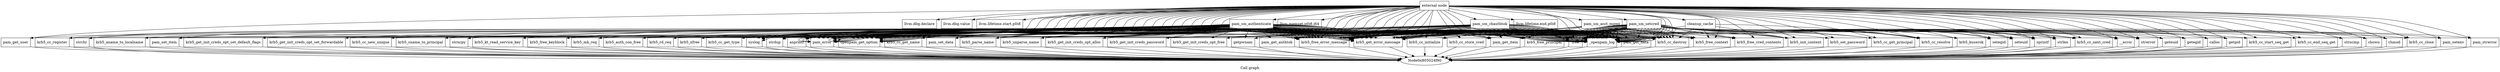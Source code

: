 digraph "Call graph" {
	label="Call graph";

	Node0x805024f60 [shape=record,label="{external node}"];
	Node0x805024f60 -> Node0x805024ff0;
	Node0x805024f60 -> Node0x8050260d0;
	Node0x805024f60 -> Node0x805026130;
	Node0x805024f60 -> Node0x805026190;
	Node0x805024f60 -> Node0x805025050;
	Node0x805024f60 -> Node0x8050250b0;
	Node0x805024f60 -> Node0x805025110;
	Node0x805024f60 -> Node0x805025170;
	Node0x805024f60 -> Node0x8050251d0;
	Node0x805024f60 -> Node0x805025230;
	Node0x805024f60 -> Node0x805025290;
	Node0x805024f60 -> Node0x8050252f0;
	Node0x805024f60 -> Node0x805025350;
	Node0x805024f60 -> Node0x8050253b0;
	Node0x805024f60 -> Node0x805025410;
	Node0x805024f60 -> Node0x805025470;
	Node0x805024f60 -> Node0x8050254d0;
	Node0x805024f60 -> Node0x805025530;
	Node0x805024f60 -> Node0x805025590;
	Node0x805024f60 -> Node0x8050255f0;
	Node0x805024f60 -> Node0x805025650;
	Node0x805024f60 -> Node0x8050256b0;
	Node0x805024f60 -> Node0x805025710;
	Node0x805024f60 -> Node0x805025770;
	Node0x805024f60 -> Node0x8050257d0;
	Node0x805024f60 -> Node0x805025830;
	Node0x805024f60 -> Node0x8050261f0;
	Node0x805024f60 -> Node0x805025890;
	Node0x805024f60 -> Node0x8050258f0;
	Node0x805024f60 -> Node0x805025950;
	Node0x805024f60 -> Node0x8050259b0;
	Node0x805024f60 -> Node0x805025a10;
	Node0x805024f60 -> Node0x805025a70;
	Node0x805024f60 -> Node0x805025ad0;
	Node0x805024f60 -> Node0x805025b30;
	Node0x805024f60 -> Node0x805025b90;
	Node0x805024f60 -> Node0x805025bf0;
	Node0x805024f60 -> Node0x805025c50;
	Node0x805024f60 -> Node0x805025cb0;
	Node0x805024f60 -> Node0x805025d10;
	Node0x805024f60 -> Node0x805025d70;
	Node0x805024f60 -> Node0x805025dd0;
	Node0x805024f60 -> Node0x805025e30;
	Node0x805024f60 -> Node0x805026250;
	Node0x805024f60 -> Node0x805025e90;
	Node0x805024f60 -> Node0x805025ef0;
	Node0x805024f60 -> Node0x805025f50;
	Node0x805024f60 -> Node0x8050262b0;
	Node0x805024f60 -> Node0x805025fb0;
	Node0x805024f60 -> Node0x805026010;
	Node0x805024f60 -> Node0x805026070;
	Node0x805024f60 -> Node0x805026310;
	Node0x805024f60 -> Node0x805026370;
	Node0x805024f60 -> Node0x8050263d0;
	Node0x805024f60 -> Node0x805026430;
	Node0x805024f60 -> Node0x805026490;
	Node0x805024f60 -> Node0x8050264f0;
	Node0x805024f60 -> Node0x805026550;
	Node0x805024f60 -> Node0x8050265b0;
	Node0x805024f60 -> Node0x805026610;
	Node0x805024f60 -> Node0x805026670;
	Node0x805024f60 -> Node0x8050266d0;
	Node0x805024f60 -> Node0x805026730;
	Node0x805024f60 -> Node0x805026790;
	Node0x805024f60 -> Node0x8050267f0;
	Node0x805024f60 -> Node0x805026850;
	Node0x805024f60 -> Node0x8050268b0;
	Node0x805024f60 -> Node0x805026910;
	Node0x805024f60 -> Node0x805026970;
	Node0x805024f60 -> Node0x8050269d0;
	Node0x805024f60 -> Node0x805026a30;
	Node0x805024f60 -> Node0x805026a90;
	Node0x805024f60 -> Node0x805026af0;
	Node0x805024f60 -> Node0x805026b50;
	Node0x805024f60 -> Node0x805026bb0;
	Node0x805024f60 -> Node0x805026c10;
	Node0x805024f60 -> Node0x805026c70;
	Node0x805024ff0 [shape=record,label="{pam_sm_authenticate}"];
	Node0x805024ff0 -> Node0x805025050;
	Node0x805024ff0 -> Node0x8050250b0;
	Node0x805024ff0 -> Node0x805025110;
	Node0x805024ff0 -> Node0x8050250b0;
	Node0x805024ff0 -> Node0x805025110;
	Node0x805024ff0 -> Node0x8050250b0;
	Node0x805024ff0 -> Node0x805025170;
	Node0x805024ff0 -> Node0x8050251d0;
	Node0x805024ff0 -> Node0x805025230;
	Node0x805024ff0 -> Node0x8050250b0;
	Node0x805024ff0 -> Node0x805025290;
	Node0x805024ff0 -> Node0x8050251d0;
	Node0x805024ff0 -> Node0x805025230;
	Node0x805024ff0 -> Node0x8050250b0;
	Node0x805024ff0 -> Node0x8050251d0;
	Node0x805024ff0 -> Node0x8050252f0;
	Node0x805024ff0 -> Node0x805025350;
	Node0x805024ff0 -> Node0x8050250b0;
	Node0x805024ff0 -> Node0x8050253b0;
	Node0x805024ff0 -> Node0x805025410;
	Node0x805024ff0 -> Node0x805025470;
	Node0x805024ff0 -> Node0x8050250b0;
	Node0x805024ff0 -> Node0x8050254d0;
	Node0x805024ff0 -> Node0x8050251d0;
	Node0x805024ff0 -> Node0x805025230;
	Node0x805024ff0 -> Node0x8050250b0;
	Node0x805024ff0 -> Node0x805025530;
	Node0x805024ff0 -> Node0x805025470;
	Node0x805024ff0 -> Node0x8050250b0;
	Node0x805024ff0 -> Node0x8050254d0;
	Node0x805024ff0 -> Node0x8050251d0;
	Node0x805024ff0 -> Node0x805025230;
	Node0x805024ff0 -> Node0x8050250b0;
	Node0x805024ff0 -> Node0x805025590;
	Node0x805024ff0 -> Node0x8050250b0;
	Node0x805024ff0 -> Node0x8050251d0;
	Node0x805024ff0 -> Node0x8050250b0;
	Node0x805024ff0 -> Node0x8050255f0;
	Node0x805024ff0 -> Node0x805025650;
	Node0x805024ff0 -> Node0x8050251d0;
	Node0x805024ff0 -> Node0x805025230;
	Node0x805024ff0 -> Node0x805025470;
	Node0x805024ff0 -> Node0x8050250b0;
	Node0x805024ff0 -> Node0x8050254d0;
	Node0x805024ff0 -> Node0x8050256b0;
	Node0x805024ff0 -> Node0x8050250b0;
	Node0x805024ff0 -> Node0x8050251d0;
	Node0x805024ff0 -> Node0x805025710;
	Node0x805024ff0 -> Node0x8050250b0;
	Node0x805024ff0 -> Node0x805025770;
	Node0x805024ff0 -> Node0x805025470;
	Node0x805024ff0 -> Node0x8050250b0;
	Node0x805024ff0 -> Node0x8050254d0;
	Node0x805024ff0 -> Node0x8050251d0;
	Node0x805024ff0 -> Node0x805025230;
	Node0x805024ff0 -> Node0x8050257d0;
	Node0x805024ff0 -> Node0x8050251d0;
	Node0x805024ff0 -> Node0x805025830;
	Node0x805024ff0 -> Node0x8050250b0;
	Node0x805024ff0 -> Node0x805025890;
	Node0x805024ff0 -> Node0x8050258f0;
	Node0x805024ff0 -> Node0x8050251d0;
	Node0x805024ff0 -> Node0x805025230;
	Node0x805024ff0 -> Node0x805025470;
	Node0x805024ff0 -> Node0x8050250b0;
	Node0x805024ff0 -> Node0x8050254d0;
	Node0x805024ff0 -> Node0x8050250b0;
	Node0x805024ff0 -> Node0x805025950;
	Node0x805024ff0 -> Node0x8050251d0;
	Node0x805024ff0 -> Node0x805025230;
	Node0x805024ff0 -> Node0x805025470;
	Node0x805024ff0 -> Node0x8050250b0;
	Node0x805024ff0 -> Node0x8050254d0;
	Node0x805024ff0 -> Node0x8050259b0;
	Node0x805024ff0 -> Node0x8050251d0;
	Node0x805024ff0 -> Node0x805025230;
	Node0x805024ff0 -> Node0x805025470;
	Node0x805024ff0 -> Node0x8050250b0;
	Node0x805024ff0 -> Node0x8050254d0;
	Node0x805024ff0 -> Node0x805025a10;
	Node0x805024ff0 -> Node0x8050251d0;
	Node0x805024ff0 -> Node0x805025230;
	Node0x805024ff0 -> Node0x805025470;
	Node0x805024ff0 -> Node0x8050250b0;
	Node0x805024ff0 -> Node0x8050254d0;
	Node0x805024ff0 -> Node0x805025a70;
	Node0x805024ff0 -> Node0x8050250b0;
	Node0x805024ff0 -> Node0x805025350;
	Node0x805024ff0 -> Node0x8050251d0;
	Node0x805024ff0 -> Node0x805025ad0;
	Node0x805024ff0 -> Node0x805025470;
	Node0x805024ff0 -> Node0x805025b30;
	Node0x805024ff0 -> Node0x8050254d0;
	Node0x805024ff0 -> Node0x805025b90;
	Node0x805024ff0 -> Node0x805025bf0;
	Node0x805024ff0 -> Node0x805025470;
	Node0x805024ff0 -> Node0x805025b30;
	Node0x805024ff0 -> Node0x8050254d0;
	Node0x805024ff0 -> Node0x805025c50;
	Node0x805024ff0 -> Node0x805025cb0;
	Node0x805024ff0 -> Node0x805025d10;
	Node0x805024ff0 -> Node0x805025470;
	Node0x805024ff0 -> Node0x805025b30;
	Node0x805024ff0 -> Node0x8050254d0;
	Node0x805024ff0 -> Node0x805025d70;
	Node0x805024ff0 -> Node0x805025470;
	Node0x805024ff0 -> Node0x805025b30;
	Node0x805024ff0 -> Node0x8050254d0;
	Node0x805024ff0 -> Node0x805025dd0;
	Node0x805024ff0 -> Node0x805025e30;
	Node0x805024ff0 -> Node0x805025410;
	Node0x805024ff0 -> Node0x8050251d0;
	Node0x805024ff0 -> Node0x805025230;
	Node0x805024ff0 -> Node0x805025a70;
	Node0x805024ff0 -> Node0x8050250b0;
	Node0x805024ff0 -> Node0x805025e90;
	Node0x805024ff0 -> Node0x805025a70;
	Node0x805024ff0 -> Node0x8050251d0;
	Node0x805024ff0 -> Node0x805025230;
	Node0x805024ff0 -> Node0x8050250b0;
	Node0x805024ff0 -> Node0x805025ef0;
	Node0x805024ff0 -> Node0x805025f50;
	Node0x805024ff0 -> Node0x8050252f0;
	Node0x805024ff0 -> Node0x8050251d0;
	Node0x805024ff0 -> Node0x805025230;
	Node0x805024ff0 -> Node0x805025fb0;
	Node0x805024ff0 -> Node0x805025a70;
	Node0x805024ff0 -> Node0x8050251d0;
	Node0x805024ff0 -> Node0x805025230;
	Node0x805024ff0 -> Node0x8050250b0;
	Node0x805024ff0 -> Node0x805026010;
	Node0x805024ff0 -> Node0x8050250b0;
	Node0x805024ff0 -> Node0x805025e30;
	Node0x805024ff0 -> Node0x805025410;
	Node0x805024ff0 -> Node0x8050250b0;
	Node0x805024ff0 -> Node0x805026070;
	Node0x805024ff0 -> Node0x8050250b0;
	Node0x805024ff0 -> Node0x8050251d0;
	Node0x805024ff0 -> Node0x805025230;
	Node0x8050260d0 [shape=record,label="{llvm.dbg.declare}"];
	Node0x805026130 [shape=record,label="{llvm.dbg.value}"];
	Node0x805026190 [shape=record,label="{llvm.lifetime.start.p0i8}"];
	Node0x805025050 [shape=record,label="{pam_get_user}"];
	Node0x805025050 -> Node0x805024f90;
	Node0x8050250b0 [shape=record,label="{_openpam_log}"];
	Node0x8050250b0 -> Node0x805024f90;
	Node0x805025110 [shape=record,label="{pam_get_item}"];
	Node0x805025110 -> Node0x805024f90;
	Node0x805025170 [shape=record,label="{krb5_init_context}"];
	Node0x805025170 -> Node0x805024f90;
	Node0x8050251d0 [shape=record,label="{openpam_get_option}"];
	Node0x8050251d0 -> Node0x805024f90;
	Node0x805025230 [shape=record,label="{pam_error}"];
	Node0x805025230 -> Node0x805024f90;
	Node0x805025290 [shape=record,label="{krb5_cc_register}"];
	Node0x805025290 -> Node0x805024f90;
	Node0x8050252f0 [shape=record,label="{asprintf}"];
	Node0x8050252f0 -> Node0x805024f90;
	Node0x805025350 [shape=record,label="{strdup}"];
	Node0x805025350 -> Node0x805024f90;
	Node0x8050253b0 [shape=record,label="{krb5_parse_name}"];
	Node0x8050253b0 -> Node0x805024f90;
	Node0x805025410 [shape=record,label="{free}"];
	Node0x805025410 -> Node0x805024f90;
	Node0x805025470 [shape=record,label="{krb5_get_error_message}"];
	Node0x805025470 -> Node0x805024f90;
	Node0x8050254d0 [shape=record,label="{krb5_free_error_message}"];
	Node0x8050254d0 -> Node0x805024f90;
	Node0x805025530 [shape=record,label="{krb5_unparse_name}"];
	Node0x805025530 -> Node0x805024f90;
	Node0x805025590 [shape=record,label="{pam_get_authtok}"];
	Node0x805025590 -> Node0x805024f90;
	Node0x8050255f0 [shape=record,label="{strchr}"];
	Node0x8050255f0 -> Node0x805024f90;
	Node0x805025650 [shape=record,label="{krb5_aname_to_localname}"];
	Node0x805025650 -> Node0x805024f90;
	Node0x8050256b0 [shape=record,label="{pam_set_item}"];
	Node0x8050256b0 -> Node0x805024f90;
	Node0x805025710 [shape=record,label="{getpwnam}"];
	Node0x805025710 -> Node0x805024f90;
	Node0x805025770 [shape=record,label="{krb5_get_init_creds_opt_alloc}"];
	Node0x805025770 -> Node0x805024f90;
	Node0x8050257d0 [shape=record,label="{krb5_get_init_creds_opt_set_default_flags}"];
	Node0x8050257d0 -> Node0x805024f90;
	Node0x805025830 [shape=record,label="{krb5_get_init_creds_opt_set_forwardable}"];
	Node0x805025830 -> Node0x805024f90;
	Node0x8050261f0 [shape=record,label="{llvm.memset.p0i8.i64}"];
	Node0x805025890 [shape=record,label="{krb5_get_init_creds_password}"];
	Node0x805025890 -> Node0x805024f90;
	Node0x8050258f0 [shape=record,label="{krb5_get_init_creds_opt_free}"];
	Node0x8050258f0 -> Node0x805024f90;
	Node0x805025950 [shape=record,label="{krb5_cc_new_unique}"];
	Node0x805025950 -> Node0x805024f90;
	Node0x8050259b0 [shape=record,label="{krb5_cc_initialize}"];
	Node0x8050259b0 -> Node0x805024f90;
	Node0x805025a10 [shape=record,label="{krb5_cc_store_cred}"];
	Node0x805025a10 -> Node0x805024f90;
	Node0x805025a70 [shape=record,label="{krb5_cc_destroy}"];
	Node0x805025a70 -> Node0x805024f90;
	Node0x805025ad0 [shape=record,label="{krb5_sname_to_principal}"];
	Node0x805025ad0 -> Node0x805024f90;
	Node0x805025b30 [shape=record,label="{syslog}"];
	Node0x805025b30 -> Node0x805024f90;
	Node0x805025b90 [shape=record,label="{strncpy}"];
	Node0x805025b90 -> Node0x805024f90;
	Node0x805025bf0 [shape=record,label="{krb5_kt_read_service_key}"];
	Node0x805025bf0 -> Node0x805024f90;
	Node0x805025c50 [shape=record,label="{krb5_free_keyblock}"];
	Node0x805025c50 -> Node0x805024f90;
	Node0x805025cb0 [shape=record,label="{krb5_mk_req}"];
	Node0x805025cb0 -> Node0x805024f90;
	Node0x805025d10 [shape=record,label="{krb5_auth_con_free}"];
	Node0x805025d10 -> Node0x805024f90;
	Node0x805025d70 [shape=record,label="{krb5_rd_req}"];
	Node0x805025d70 -> Node0x805024f90;
	Node0x805025dd0 [shape=record,label="{krb5_xfree}"];
	Node0x805025dd0 -> Node0x805024f90;
	Node0x805025e30 [shape=record,label="{krb5_free_principal}"];
	Node0x805025e30 -> Node0x805024f90;
	Node0x805026250 [shape=record,label="{llvm.lifetime.end.p0i8}"];
	Node0x805025e90 [shape=record,label="{pam_get_data}"];
	Node0x805025e90 -> Node0x805024f90;
	Node0x805025ef0 [shape=record,label="{krb5_cc_get_type}"];
	Node0x805025ef0 -> Node0x805024f90;
	Node0x805025f50 [shape=record,label="{krb5_cc_get_name}"];
	Node0x805025f50 -> Node0x805024f90;
	Node0x8050262b0 [shape=record,label="{cleanup_cache}"];
	Node0x8050262b0 -> Node0x805025170;
	Node0x8050262b0 -> Node0x805026310;
	Node0x8050262b0 -> Node0x805025a70;
	Node0x8050262b0 -> Node0x805026070;
	Node0x8050262b0 -> Node0x805025410;
	Node0x805025fb0 [shape=record,label="{pam_set_data}"];
	Node0x805025fb0 -> Node0x805024f90;
	Node0x805026010 [shape=record,label="{krb5_free_cred_contents}"];
	Node0x805026010 -> Node0x805024f90;
	Node0x805026070 [shape=record,label="{krb5_free_context}"];
	Node0x805026070 -> Node0x805024f90;
	Node0x805026310 [shape=record,label="{krb5_cc_resolve}"];
	Node0x805026310 -> Node0x805024f90;
	Node0x805026370 [shape=record,label="{pam_sm_setcred}"];
	Node0x805026370 -> Node0x8050251d0;
	Node0x805026370 -> Node0x8050251d0;
	Node0x805026370 -> Node0x8050250b0;
	Node0x805026370 -> Node0x805025110;
	Node0x805026370 -> Node0x8050250b0;
	Node0x805026370 -> Node0x805025170;
	Node0x805026370 -> Node0x8050250b0;
	Node0x805026370 -> Node0x8050250b0;
	Node0x805026370 -> Node0x8050263d0;
	Node0x805026370 -> Node0x805026430;
	Node0x805026370 -> Node0x8050250b0;
	Node0x805026370 -> Node0x805025e90;
	Node0x805026370 -> Node0x805026310;
	Node0x805026370 -> Node0x805025470;
	Node0x805026370 -> Node0x8050250b0;
	Node0x805026370 -> Node0x8050254d0;
	Node0x805026370 -> Node0x805025710;
	Node0x805026370 -> Node0x8050250b0;
	Node0x805026370 -> Node0x805026490;
	Node0x805026370 -> Node0x8050264f0;
	Node0x805026370 -> Node0x8050250b0;
	Node0x805026370 -> Node0x8050251d0;
	Node0x805026370 -> Node0x8050252f0;
	Node0x805026370 -> Node0x805026550;
	Node0x805026370 -> Node0x8050250b0;
	Node0x805026370 -> Node0x8050265b0;
	Node0x805026370 -> Node0x805026610;
	Node0x805026370 -> Node0x805026670;
	Node0x805026370 -> Node0x8050265b0;
	Node0x805026370 -> Node0x805026610;
	Node0x805026370 -> Node0x8050250b0;
	Node0x805026370 -> Node0x8050266d0;
	Node0x805026370 -> Node0x805025470;
	Node0x805026370 -> Node0x8050250b0;
	Node0x805026370 -> Node0x8050254d0;
	Node0x805026370 -> Node0x805026310;
	Node0x805026370 -> Node0x805025470;
	Node0x805026370 -> Node0x8050250b0;
	Node0x805026370 -> Node0x8050254d0;
	Node0x805026370 -> Node0x8050259b0;
	Node0x805026370 -> Node0x805025470;
	Node0x805026370 -> Node0x8050250b0;
	Node0x805026370 -> Node0x8050254d0;
	Node0x805026370 -> Node0x8050250b0;
	Node0x805026370 -> Node0x805026730;
	Node0x805026370 -> Node0x805025470;
	Node0x805026370 -> Node0x8050250b0;
	Node0x805026370 -> Node0x8050254d0;
	Node0x805026370 -> Node0x805025a70;
	Node0x805026370 -> Node0x8050250b0;
	Node0x805026370 -> Node0x805026790;
	Node0x805026370 -> Node0x805025a10;
	Node0x805026370 -> Node0x805025470;
	Node0x805026370 -> Node0x8050250b0;
	Node0x805026370 -> Node0x8050254d0;
	Node0x805026370 -> Node0x805025a70;
	Node0x805026370 -> Node0x805026010;
	Node0x805026370 -> Node0x805026010;
	Node0x805026370 -> Node0x8050250b0;
	Node0x805026370 -> Node0x805026790;
	Node0x805026370 -> Node0x8050267f0;
	Node0x805026370 -> Node0x8050250b0;
	Node0x805026370 -> Node0x805026850;
	Node0x805026370 -> Node0x8050268b0;
	Node0x805026370 -> Node0x805026910;
	Node0x805026370 -> Node0x805026970;
	Node0x805026370 -> Node0x8050250b0;
	Node0x805026370 -> Node0x805025a70;
	Node0x805026370 -> Node0x8050250b0;
	Node0x805026370 -> Node0x8050269d0;
	Node0x805026370 -> Node0x805026910;
	Node0x805026370 -> Node0x805026970;
	Node0x805026370 -> Node0x8050250b0;
	Node0x805026370 -> Node0x805025a70;
	Node0x805026370 -> Node0x8050250b0;
	Node0x805026370 -> Node0x805026a30;
	Node0x805026370 -> Node0x8050250b0;
	Node0x805026370 -> Node0x805026a90;
	Node0x805026370 -> Node0x805026af0;
	Node0x805026370 -> Node0x8050250b0;
	Node0x805026370 -> Node0x805025a70;
	Node0x805026370 -> Node0x8050250b0;
	Node0x805026370 -> Node0x805025e30;
	Node0x805026370 -> Node0x8050250b0;
	Node0x805026370 -> Node0x805026070;
	Node0x805026370 -> Node0x8050250b0;
	Node0x805026370 -> Node0x8050264f0;
	Node0x805026370 -> Node0x805026490;
	Node0x805026370 -> Node0x8050250b0;
	Node0x805026370 -> Node0x805025410;
	Node0x8050263d0 [shape=record,label="{geteuid}"];
	Node0x8050263d0 -> Node0x805024f90;
	Node0x805026430 [shape=record,label="{getegid}"];
	Node0x805026430 -> Node0x805024f90;
	Node0x805026490 [shape=record,label="{setegid}"];
	Node0x805026490 -> Node0x805024f90;
	Node0x8050264f0 [shape=record,label="{seteuid}"];
	Node0x8050264f0 -> Node0x805024f90;
	Node0x805026550 [shape=record,label="{calloc}"];
	Node0x805026550 -> Node0x805024f90;
	Node0x8050265b0 [shape=record,label="{sprintf}"];
	Node0x8050265b0 -> Node0x805024f90;
	Node0x805026610 [shape=record,label="{strlen}"];
	Node0x805026610 -> Node0x805024f90;
	Node0x805026670 [shape=record,label="{getpid}"];
	Node0x805026670 -> Node0x805024f90;
	Node0x8050266d0 [shape=record,label="{krb5_cc_get_principal}"];
	Node0x8050266d0 -> Node0x805024f90;
	Node0x805026730 [shape=record,label="{krb5_cc_start_seq_get}"];
	Node0x805026730 -> Node0x805024f90;
	Node0x805026790 [shape=record,label="{krb5_cc_next_cred}"];
	Node0x805026790 -> Node0x805024f90;
	Node0x8050267f0 [shape=record,label="{krb5_cc_end_seq_get}"];
	Node0x8050267f0 -> Node0x805024f90;
	Node0x805026850 [shape=record,label="{strncmp}"];
	Node0x805026850 -> Node0x805024f90;
	Node0x8050268b0 [shape=record,label="{chown}"];
	Node0x8050268b0 -> Node0x805024f90;
	Node0x805026910 [shape=record,label="{__error}"];
	Node0x805026910 -> Node0x805024f90;
	Node0x805026970 [shape=record,label="{strerror}"];
	Node0x805026970 -> Node0x805024f90;
	Node0x8050269d0 [shape=record,label="{chmod}"];
	Node0x8050269d0 -> Node0x805024f90;
	Node0x805026a30 [shape=record,label="{krb5_cc_close}"];
	Node0x805026a30 -> Node0x805024f90;
	Node0x805026a90 [shape=record,label="{pam_setenv}"];
	Node0x805026a90 -> Node0x805024f90;
	Node0x805026af0 [shape=record,label="{pam_strerror}"];
	Node0x805026af0 -> Node0x805024f90;
	Node0x805026b50 [shape=record,label="{pam_sm_acct_mgmt}"];
	Node0x805026b50 -> Node0x805025110;
	Node0x805026b50 -> Node0x8050250b0;
	Node0x805026b50 -> Node0x805025e90;
	Node0x805026b50 -> Node0x8050250b0;
	Node0x805026b50 -> Node0x805025170;
	Node0x805026b50 -> Node0x8050250b0;
	Node0x805026b50 -> Node0x8050250b0;
	Node0x805026b50 -> Node0x805026310;
	Node0x805026b50 -> Node0x805025470;
	Node0x805026b50 -> Node0x8050250b0;
	Node0x805026b50 -> Node0x8050254d0;
	Node0x805026b50 -> Node0x805026070;
	Node0x805026b50 -> Node0x8050250b0;
	Node0x805026b50 -> Node0x8050266d0;
	Node0x805026b50 -> Node0x805025470;
	Node0x805026b50 -> Node0x8050250b0;
	Node0x805026b50 -> Node0x8050254d0;
	Node0x805026b50 -> Node0x8050250b0;
	Node0x805026b50 -> Node0x805026bb0;
	Node0x805026b50 -> Node0x805025e30;
	Node0x805026b50 -> Node0x8050250b0;
	Node0x805026b50 -> Node0x805026070;
	Node0x805026b50 -> Node0x8050250b0;
	Node0x805026bb0 [shape=record,label="{krb5_kuserok}"];
	Node0x805026bb0 -> Node0x805024f90;
	Node0x805026c10 [shape=record,label="{pam_sm_chauthtok}"];
	Node0x805026c10 -> Node0x805025110;
	Node0x805026c10 -> Node0x8050250b0;
	Node0x805026c10 -> Node0x805025170;
	Node0x805026c10 -> Node0x8050250b0;
	Node0x805026c10 -> Node0x8050250b0;
	Node0x805026c10 -> Node0x8050253b0;
	Node0x805026c10 -> Node0x805025470;
	Node0x805026c10 -> Node0x8050250b0;
	Node0x805026c10 -> Node0x8050254d0;
	Node0x805026c10 -> Node0x805025530;
	Node0x805026c10 -> Node0x805025470;
	Node0x805026c10 -> Node0x8050250b0;
	Node0x805026c10 -> Node0x8050254d0;
	Node0x805026c10 -> Node0x8050250b0;
	Node0x805026c10 -> Node0x805025590;
	Node0x805026c10 -> Node0x8050250b0;
	Node0x805026c10 -> Node0x805025770;
	Node0x805026c10 -> Node0x805025470;
	Node0x805026c10 -> Node0x8050250b0;
	Node0x805026c10 -> Node0x8050254d0;
	Node0x805026c10 -> Node0x8050251d0;
	Node0x805026c10 -> Node0x805025230;
	Node0x805026c10 -> Node0x8050250b0;
	Node0x805026c10 -> Node0x805025890;
	Node0x805026c10 -> Node0x8050258f0;
	Node0x805026c10 -> Node0x805025470;
	Node0x805026c10 -> Node0x8050250b0;
	Node0x805026c10 -> Node0x8050254d0;
	Node0x805026c10 -> Node0x8050250b0;
	Node0x805026c10 -> Node0x805025590;
	Node0x805026c10 -> Node0x805025230;
	Node0x805026c10 -> Node0x8050250b0;
	Node0x805026c10 -> Node0x805025350;
	Node0x805026c10 -> Node0x805026c70;
	Node0x805026c10 -> Node0x805025410;
	Node0x805026c10 -> Node0x805025470;
	Node0x805026c10 -> Node0x8050250b0;
	Node0x805026c10 -> Node0x8050254d0;
	Node0x805026c10 -> Node0x8050250b0;
	Node0x805026c10 -> Node0x8050250b0;
	Node0x805026c10 -> Node0x805025410;
	Node0x805026c10 -> Node0x805025410;
	Node0x805026c10 -> Node0x805026010;
	Node0x805026c10 -> Node0x8050250b0;
	Node0x805026c10 -> Node0x805025e30;
	Node0x805026c10 -> Node0x805025410;
	Node0x805026c10 -> Node0x8050250b0;
	Node0x805026c10 -> Node0x805026070;
	Node0x805026c10 -> Node0x8050250b0;
	Node0x805026c70 [shape=record,label="{krb5_set_password}"];
	Node0x805026c70 -> Node0x805024f90;
}
